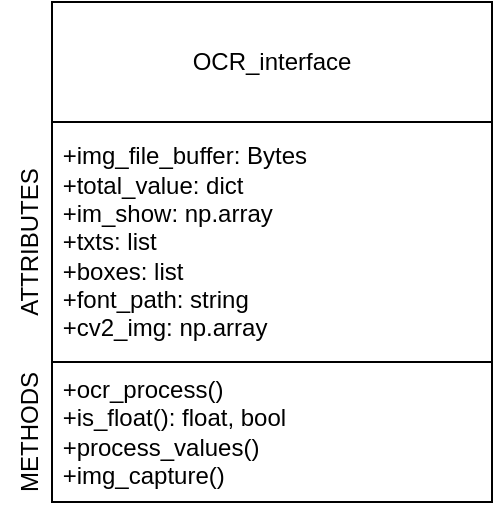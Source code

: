 <mxfile>
    <diagram id="O7zK81jqK5gxm1WVZYLB" name="Page-1">
        <mxGraphModel dx="690" dy="773" grid="1" gridSize="10" guides="1" tooltips="1" connect="1" arrows="1" fold="1" page="1" pageScale="1" pageWidth="850" pageHeight="1100" math="0" shadow="0">
            <root>
                <mxCell id="0"/>
                <mxCell id="1" parent="0"/>
                <mxCell id="15" value="" style="group" vertex="1" connectable="0" parent="1">
                    <mxGeometry x="290" y="170" width="246" height="250" as="geometry"/>
                </mxCell>
                <mxCell id="10" value="OCR_interface" style="rounded=0;whiteSpace=wrap;html=1;" vertex="1" parent="15">
                    <mxGeometry x="26" width="220" height="60" as="geometry"/>
                </mxCell>
                <mxCell id="11" value="&amp;nbsp;+img_file_buffer: Bytes&lt;br&gt;&amp;nbsp;+total_value: dict&lt;br&gt;&amp;nbsp;+im_show: np.array&lt;br&gt;&amp;nbsp;+txts: list&lt;br&gt;&amp;nbsp;+boxes: list&lt;br&gt;&amp;nbsp;+font_path: string&lt;br&gt;&amp;nbsp;+cv2_img: np.array" style="rounded=0;whiteSpace=wrap;html=1;align=left;" vertex="1" parent="15">
                    <mxGeometry x="26" y="60" width="220" height="120" as="geometry"/>
                </mxCell>
                <mxCell id="12" value="ATTRIBUTES" style="text;html=1;strokeColor=none;fillColor=none;align=center;verticalAlign=middle;whiteSpace=wrap;rounded=0;rotation=-90;" vertex="1" parent="15">
                    <mxGeometry x="-15" y="105" width="60" height="30" as="geometry"/>
                </mxCell>
                <mxCell id="13" value="&amp;nbsp;+ocr_process()&lt;br&gt;&amp;nbsp;+is_float(): float, bool&lt;br&gt;&amp;nbsp;+process_values()&lt;br&gt;&amp;nbsp;+img_capture()" style="rounded=0;whiteSpace=wrap;html=1;align=left;" vertex="1" parent="15">
                    <mxGeometry x="26" y="180" width="220" height="70" as="geometry"/>
                </mxCell>
                <mxCell id="14" value="METHODS" style="text;html=1;strokeColor=none;fillColor=none;align=center;verticalAlign=middle;whiteSpace=wrap;rounded=0;rotation=-90;" vertex="1" parent="15">
                    <mxGeometry x="-15" y="200" width="60" height="30" as="geometry"/>
                </mxCell>
            </root>
        </mxGraphModel>
    </diagram>
</mxfile>